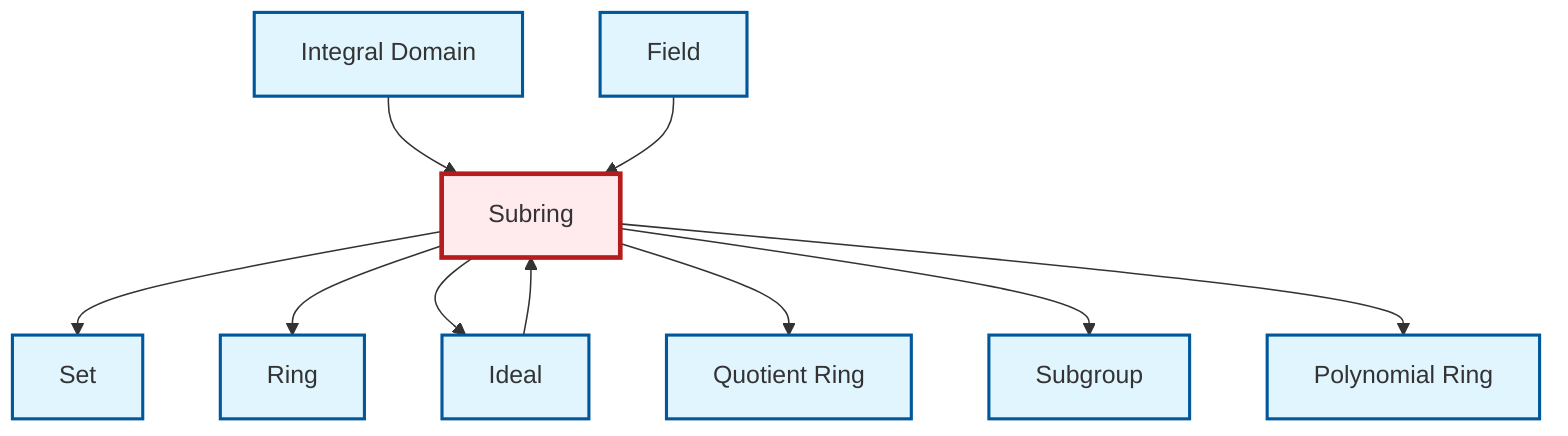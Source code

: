 graph TD
    classDef definition fill:#e1f5fe,stroke:#01579b,stroke-width:2px
    classDef theorem fill:#f3e5f5,stroke:#4a148c,stroke-width:2px
    classDef axiom fill:#fff3e0,stroke:#e65100,stroke-width:2px
    classDef example fill:#e8f5e9,stroke:#1b5e20,stroke-width:2px
    classDef current fill:#ffebee,stroke:#b71c1c,stroke-width:3px
    def-subring["Subring"]:::definition
    def-set["Set"]:::definition
    def-quotient-ring["Quotient Ring"]:::definition
    def-polynomial-ring["Polynomial Ring"]:::definition
    def-field["Field"]:::definition
    def-subgroup["Subgroup"]:::definition
    def-ring["Ring"]:::definition
    def-ideal["Ideal"]:::definition
    def-integral-domain["Integral Domain"]:::definition
    def-subring --> def-set
    def-integral-domain --> def-subring
    def-subring --> def-ring
    def-subring --> def-ideal
    def-subring --> def-quotient-ring
    def-field --> def-subring
    def-ideal --> def-subring
    def-subring --> def-subgroup
    def-subring --> def-polynomial-ring
    class def-subring current
